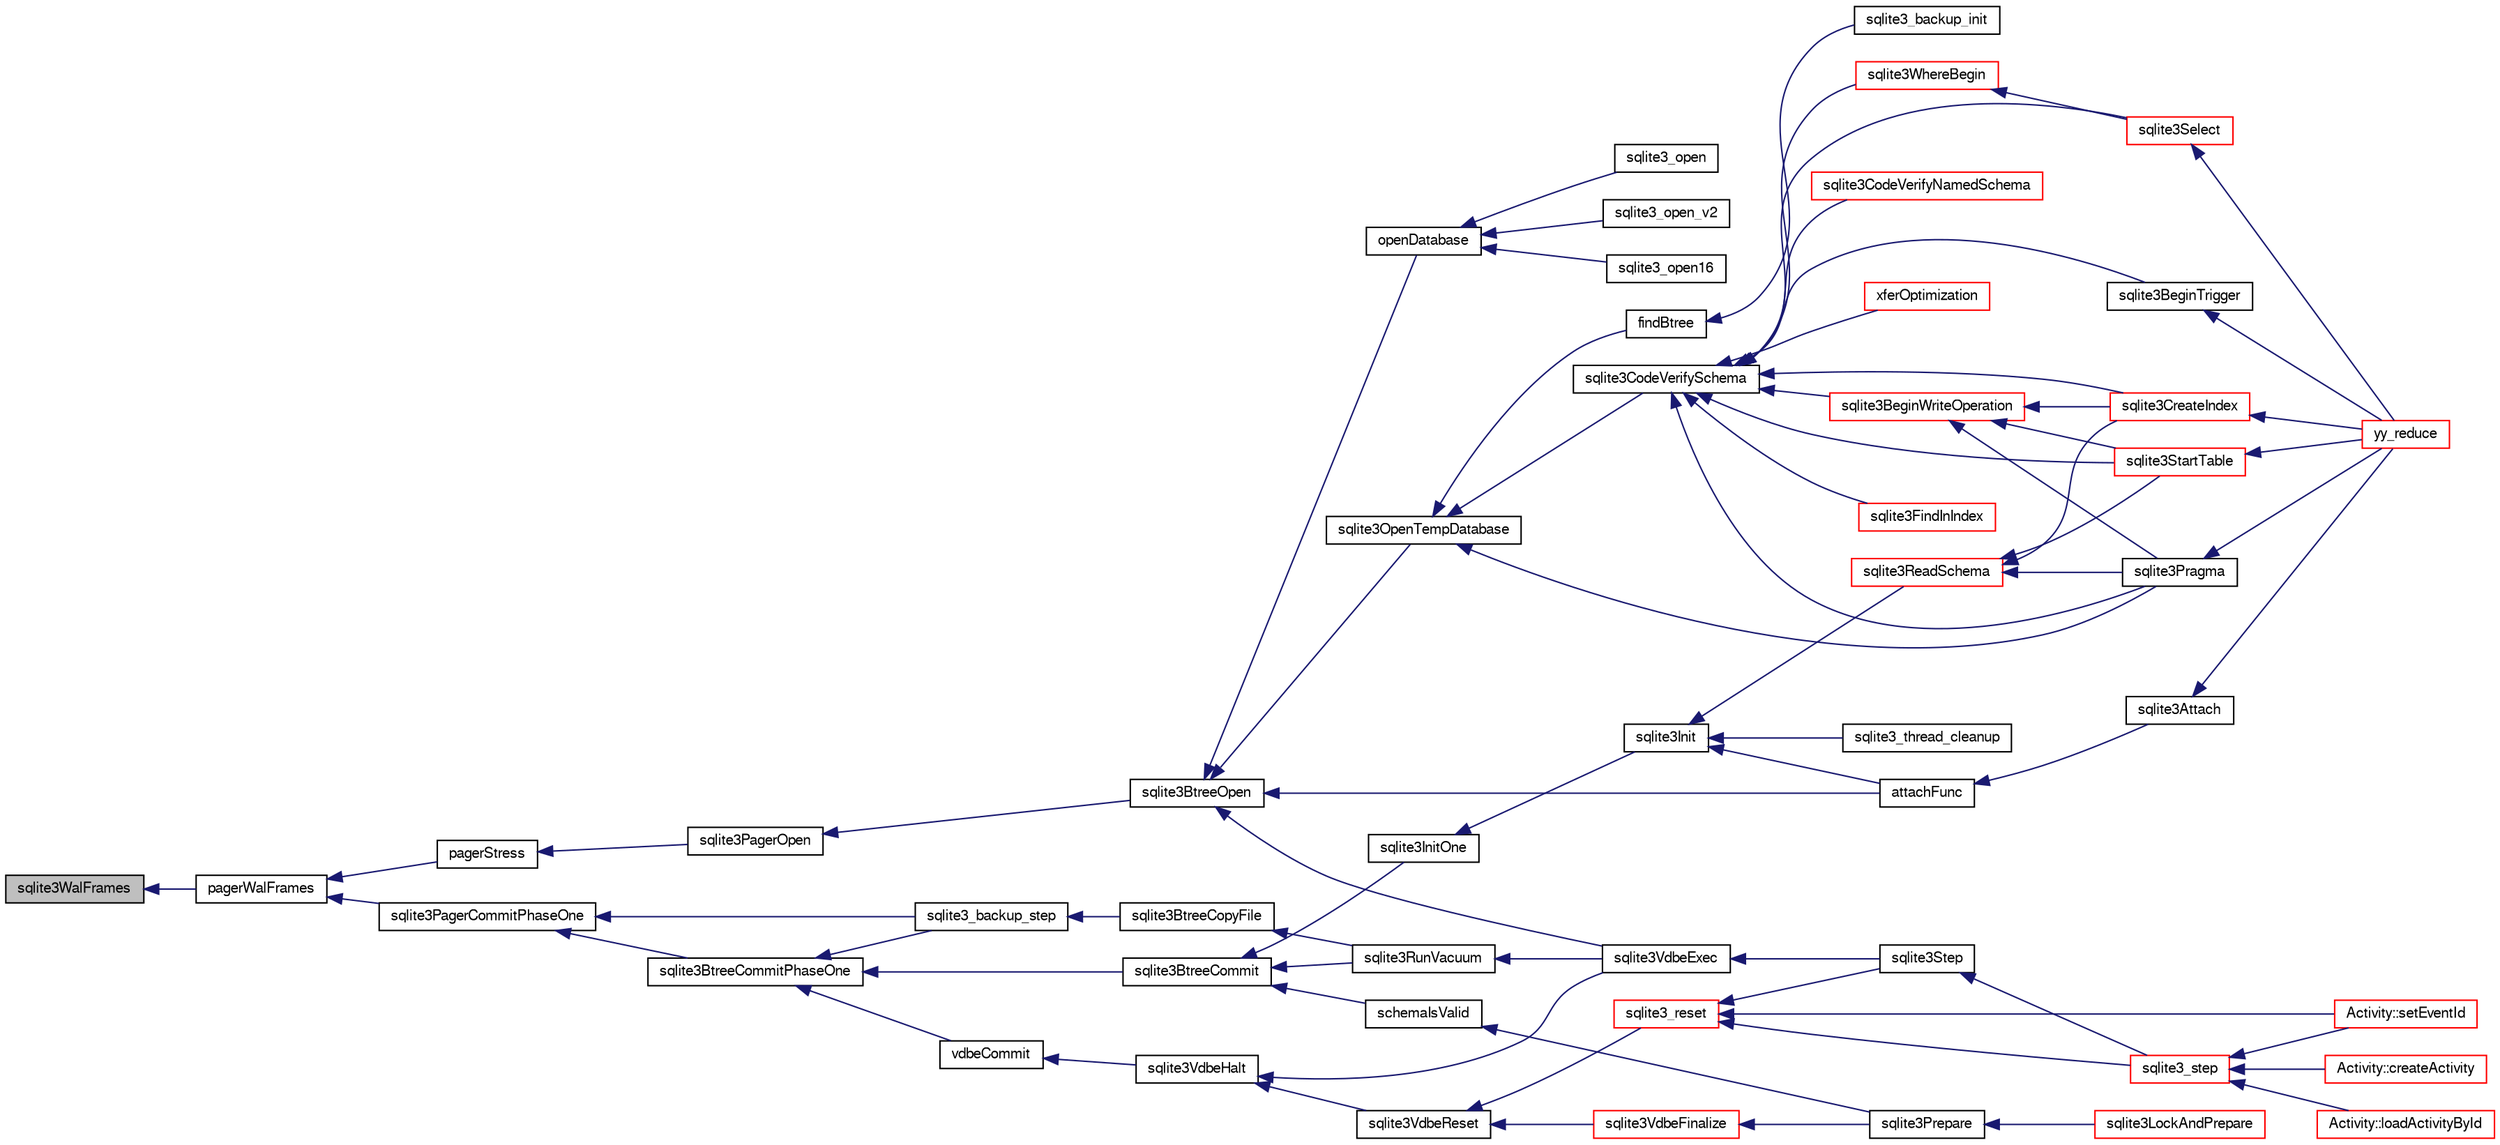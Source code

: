 digraph "sqlite3WalFrames"
{
  edge [fontname="FreeSans",fontsize="10",labelfontname="FreeSans",labelfontsize="10"];
  node [fontname="FreeSans",fontsize="10",shape=record];
  rankdir="LR";
  Node813049 [label="sqlite3WalFrames",height=0.2,width=0.4,color="black", fillcolor="grey75", style="filled", fontcolor="black"];
  Node813049 -> Node813050 [dir="back",color="midnightblue",fontsize="10",style="solid",fontname="FreeSans"];
  Node813050 [label="pagerWalFrames",height=0.2,width=0.4,color="black", fillcolor="white", style="filled",URL="$sqlite3_8c.html#a1675dba6bfeb50d8aa8a0509103fd004"];
  Node813050 -> Node813051 [dir="back",color="midnightblue",fontsize="10",style="solid",fontname="FreeSans"];
  Node813051 [label="pagerStress",height=0.2,width=0.4,color="black", fillcolor="white", style="filled",URL="$sqlite3_8c.html#abb21a3a371038e9e3e69af0f21a1b386"];
  Node813051 -> Node813052 [dir="back",color="midnightblue",fontsize="10",style="solid",fontname="FreeSans"];
  Node813052 [label="sqlite3PagerOpen",height=0.2,width=0.4,color="black", fillcolor="white", style="filled",URL="$sqlite3_8c.html#a5b4a74e8a1754922c482b7af19b30611"];
  Node813052 -> Node813053 [dir="back",color="midnightblue",fontsize="10",style="solid",fontname="FreeSans"];
  Node813053 [label="sqlite3BtreeOpen",height=0.2,width=0.4,color="black", fillcolor="white", style="filled",URL="$sqlite3_8c.html#a13dcb44dc34af6ce9d38de9c5aa975f9"];
  Node813053 -> Node813054 [dir="back",color="midnightblue",fontsize="10",style="solid",fontname="FreeSans"];
  Node813054 [label="sqlite3VdbeExec",height=0.2,width=0.4,color="black", fillcolor="white", style="filled",URL="$sqlite3_8c.html#a8ce40a614bdc56719c4d642b1e4dfb21"];
  Node813054 -> Node813055 [dir="back",color="midnightblue",fontsize="10",style="solid",fontname="FreeSans"];
  Node813055 [label="sqlite3Step",height=0.2,width=0.4,color="black", fillcolor="white", style="filled",URL="$sqlite3_8c.html#a3f2872e873e2758a4beedad1d5113554"];
  Node813055 -> Node813056 [dir="back",color="midnightblue",fontsize="10",style="solid",fontname="FreeSans"];
  Node813056 [label="sqlite3_step",height=0.2,width=0.4,color="red", fillcolor="white", style="filled",URL="$sqlite3_8h.html#ac1e491ce36b7471eb28387f7d3c74334"];
  Node813056 -> Node813057 [dir="back",color="midnightblue",fontsize="10",style="solid",fontname="FreeSans"];
  Node813057 [label="Activity::createActivity",height=0.2,width=0.4,color="red", fillcolor="white", style="filled",URL="$classActivity.html#a813cc5e52c14ab49b39014c134e3425b"];
  Node813056 -> Node813060 [dir="back",color="midnightblue",fontsize="10",style="solid",fontname="FreeSans"];
  Node813060 [label="Activity::loadActivityById",height=0.2,width=0.4,color="red", fillcolor="white", style="filled",URL="$classActivity.html#abe4ffb4f08a47212ebf9013259d9e7fd"];
  Node813056 -> Node813062 [dir="back",color="midnightblue",fontsize="10",style="solid",fontname="FreeSans"];
  Node813062 [label="Activity::setEventId",height=0.2,width=0.4,color="red", fillcolor="white", style="filled",URL="$classActivity.html#adb1d0fd0d08f473e068f0a4086bfa9ca"];
  Node813053 -> Node813082 [dir="back",color="midnightblue",fontsize="10",style="solid",fontname="FreeSans"];
  Node813082 [label="attachFunc",height=0.2,width=0.4,color="black", fillcolor="white", style="filled",URL="$sqlite3_8c.html#a69cb751a7da501b9a0aa37e0d7c3eaf7"];
  Node813082 -> Node813083 [dir="back",color="midnightblue",fontsize="10",style="solid",fontname="FreeSans"];
  Node813083 [label="sqlite3Attach",height=0.2,width=0.4,color="black", fillcolor="white", style="filled",URL="$sqlite3_8c.html#ae0907fe0b43cc1b4c7e6a16213e8546f"];
  Node813083 -> Node813084 [dir="back",color="midnightblue",fontsize="10",style="solid",fontname="FreeSans"];
  Node813084 [label="yy_reduce",height=0.2,width=0.4,color="red", fillcolor="white", style="filled",URL="$sqlite3_8c.html#a7c419a9b25711c666a9a2449ef377f14"];
  Node813053 -> Node813315 [dir="back",color="midnightblue",fontsize="10",style="solid",fontname="FreeSans"];
  Node813315 [label="sqlite3OpenTempDatabase",height=0.2,width=0.4,color="black", fillcolor="white", style="filled",URL="$sqlite3_8c.html#aaf3088380b731428b72d3b5777f93755"];
  Node813315 -> Node813259 [dir="back",color="midnightblue",fontsize="10",style="solid",fontname="FreeSans"];
  Node813259 [label="findBtree",height=0.2,width=0.4,color="black", fillcolor="white", style="filled",URL="$sqlite3_8c.html#ab4ee5743b77efd7f8832bf0b9315f973"];
  Node813259 -> Node813260 [dir="back",color="midnightblue",fontsize="10",style="solid",fontname="FreeSans"];
  Node813260 [label="sqlite3_backup_init",height=0.2,width=0.4,color="black", fillcolor="white", style="filled",URL="$sqlite3_8h.html#a9c9aa9e8edeb9910d93148a6621c1097"];
  Node813315 -> Node813316 [dir="back",color="midnightblue",fontsize="10",style="solid",fontname="FreeSans"];
  Node813316 [label="sqlite3CodeVerifySchema",height=0.2,width=0.4,color="black", fillcolor="white", style="filled",URL="$sqlite3_8c.html#ad9d8708d96f8416ec59ebf41c57000f9"];
  Node813316 -> Node813135 [dir="back",color="midnightblue",fontsize="10",style="solid",fontname="FreeSans"];
  Node813135 [label="sqlite3FindInIndex",height=0.2,width=0.4,color="red", fillcolor="white", style="filled",URL="$sqlite3_8c.html#af7d8c56ab0231f44bb5f87b3fafeffb2"];
  Node813316 -> Node813176 [dir="back",color="midnightblue",fontsize="10",style="solid",fontname="FreeSans"];
  Node813176 [label="sqlite3StartTable",height=0.2,width=0.4,color="red", fillcolor="white", style="filled",URL="$sqlite3_8c.html#af49b4395f39d9078a0dda2484c183012"];
  Node813176 -> Node813084 [dir="back",color="midnightblue",fontsize="10",style="solid",fontname="FreeSans"];
  Node813316 -> Node813093 [dir="back",color="midnightblue",fontsize="10",style="solid",fontname="FreeSans"];
  Node813093 [label="sqlite3CreateIndex",height=0.2,width=0.4,color="red", fillcolor="white", style="filled",URL="$sqlite3_8c.html#a8dbe5e590ab6c58a8c45f34f7c81e825"];
  Node813093 -> Node813084 [dir="back",color="midnightblue",fontsize="10",style="solid",fontname="FreeSans"];
  Node813316 -> Node813317 [dir="back",color="midnightblue",fontsize="10",style="solid",fontname="FreeSans"];
  Node813317 [label="sqlite3CodeVerifyNamedSchema",height=0.2,width=0.4,color="red", fillcolor="white", style="filled",URL="$sqlite3_8c.html#a30331e33b8e462cbe3aa83c8bddb8c0e"];
  Node813316 -> Node813318 [dir="back",color="midnightblue",fontsize="10",style="solid",fontname="FreeSans"];
  Node813318 [label="sqlite3BeginWriteOperation",height=0.2,width=0.4,color="red", fillcolor="white", style="filled",URL="$sqlite3_8c.html#a21b1b811bbe305f922244f8913c87f10"];
  Node813318 -> Node813176 [dir="back",color="midnightblue",fontsize="10",style="solid",fontname="FreeSans"];
  Node813318 -> Node813093 [dir="back",color="midnightblue",fontsize="10",style="solid",fontname="FreeSans"];
  Node813318 -> Node813132 [dir="back",color="midnightblue",fontsize="10",style="solid",fontname="FreeSans"];
  Node813132 [label="sqlite3Pragma",height=0.2,width=0.4,color="black", fillcolor="white", style="filled",URL="$sqlite3_8c.html#a111391370f58f8e6a6eca51fd34d62ed"];
  Node813132 -> Node813084 [dir="back",color="midnightblue",fontsize="10",style="solid",fontname="FreeSans"];
  Node813316 -> Node813113 [dir="back",color="midnightblue",fontsize="10",style="solid",fontname="FreeSans"];
  Node813113 [label="xferOptimization",height=0.2,width=0.4,color="red", fillcolor="white", style="filled",URL="$sqlite3_8c.html#ae85c90f7d064fe83f4ed930e708855d2"];
  Node813316 -> Node813132 [dir="back",color="midnightblue",fontsize="10",style="solid",fontname="FreeSans"];
  Node813316 -> Node813133 [dir="back",color="midnightblue",fontsize="10",style="solid",fontname="FreeSans"];
  Node813133 [label="sqlite3Select",height=0.2,width=0.4,color="red", fillcolor="white", style="filled",URL="$sqlite3_8c.html#a2465ee8c956209ba4b272477b7c21a45"];
  Node813133 -> Node813084 [dir="back",color="midnightblue",fontsize="10",style="solid",fontname="FreeSans"];
  Node813316 -> Node813112 [dir="back",color="midnightblue",fontsize="10",style="solid",fontname="FreeSans"];
  Node813112 [label="sqlite3BeginTrigger",height=0.2,width=0.4,color="black", fillcolor="white", style="filled",URL="$sqlite3_8c.html#ac20a731dbd52edec68a09962c7f39a4c"];
  Node813112 -> Node813084 [dir="back",color="midnightblue",fontsize="10",style="solid",fontname="FreeSans"];
  Node813316 -> Node813149 [dir="back",color="midnightblue",fontsize="10",style="solid",fontname="FreeSans"];
  Node813149 [label="sqlite3WhereBegin",height=0.2,width=0.4,color="red", fillcolor="white", style="filled",URL="$sqlite3_8c.html#acad049f5c9a96a8118cffd5e5ce89f7c"];
  Node813149 -> Node813133 [dir="back",color="midnightblue",fontsize="10",style="solid",fontname="FreeSans"];
  Node813315 -> Node813132 [dir="back",color="midnightblue",fontsize="10",style="solid",fontname="FreeSans"];
  Node813053 -> Node813289 [dir="back",color="midnightblue",fontsize="10",style="solid",fontname="FreeSans"];
  Node813289 [label="openDatabase",height=0.2,width=0.4,color="black", fillcolor="white", style="filled",URL="$sqlite3_8c.html#a6a9c3bc3a64234e863413f41db473758"];
  Node813289 -> Node813290 [dir="back",color="midnightblue",fontsize="10",style="solid",fontname="FreeSans"];
  Node813290 [label="sqlite3_open",height=0.2,width=0.4,color="black", fillcolor="white", style="filled",URL="$sqlite3_8h.html#a97ba966ed1acc38409786258268f5f71"];
  Node813289 -> Node813291 [dir="back",color="midnightblue",fontsize="10",style="solid",fontname="FreeSans"];
  Node813291 [label="sqlite3_open_v2",height=0.2,width=0.4,color="black", fillcolor="white", style="filled",URL="$sqlite3_8h.html#a140fe275b6975dc867cea50a65a217c4"];
  Node813289 -> Node813292 [dir="back",color="midnightblue",fontsize="10",style="solid",fontname="FreeSans"];
  Node813292 [label="sqlite3_open16",height=0.2,width=0.4,color="black", fillcolor="white", style="filled",URL="$sqlite3_8h.html#adbc401bb96713f32e553db32f6f3ca33"];
  Node813050 -> Node813320 [dir="back",color="midnightblue",fontsize="10",style="solid",fontname="FreeSans"];
  Node813320 [label="sqlite3PagerCommitPhaseOne",height=0.2,width=0.4,color="black", fillcolor="white", style="filled",URL="$sqlite3_8c.html#a2baf986bff9120486e9acc5951494ea7"];
  Node813320 -> Node813321 [dir="back",color="midnightblue",fontsize="10",style="solid",fontname="FreeSans"];
  Node813321 [label="sqlite3BtreeCommitPhaseOne",height=0.2,width=0.4,color="black", fillcolor="white", style="filled",URL="$sqlite3_8c.html#ae266cba101e64ad99a166f237532e262"];
  Node813321 -> Node813322 [dir="back",color="midnightblue",fontsize="10",style="solid",fontname="FreeSans"];
  Node813322 [label="sqlite3BtreeCommit",height=0.2,width=0.4,color="black", fillcolor="white", style="filled",URL="$sqlite3_8c.html#a8e56ab314556935f9f73080147d26419"];
  Node813322 -> Node813080 [dir="back",color="midnightblue",fontsize="10",style="solid",fontname="FreeSans"];
  Node813080 [label="sqlite3InitOne",height=0.2,width=0.4,color="black", fillcolor="white", style="filled",URL="$sqlite3_8c.html#ac4318b25df65269906b0379251fe9b85"];
  Node813080 -> Node813081 [dir="back",color="midnightblue",fontsize="10",style="solid",fontname="FreeSans"];
  Node813081 [label="sqlite3Init",height=0.2,width=0.4,color="black", fillcolor="white", style="filled",URL="$sqlite3_8c.html#aed74e3dc765631a833f522f425ff5a48"];
  Node813081 -> Node813082 [dir="back",color="midnightblue",fontsize="10",style="solid",fontname="FreeSans"];
  Node813081 -> Node813086 [dir="back",color="midnightblue",fontsize="10",style="solid",fontname="FreeSans"];
  Node813086 [label="sqlite3ReadSchema",height=0.2,width=0.4,color="red", fillcolor="white", style="filled",URL="$sqlite3_8c.html#ac41a97f30334f7d35b2b5713097eca90"];
  Node813086 -> Node813176 [dir="back",color="midnightblue",fontsize="10",style="solid",fontname="FreeSans"];
  Node813086 -> Node813093 [dir="back",color="midnightblue",fontsize="10",style="solid",fontname="FreeSans"];
  Node813086 -> Node813132 [dir="back",color="midnightblue",fontsize="10",style="solid",fontname="FreeSans"];
  Node813081 -> Node813180 [dir="back",color="midnightblue",fontsize="10",style="solid",fontname="FreeSans"];
  Node813180 [label="sqlite3_thread_cleanup",height=0.2,width=0.4,color="black", fillcolor="white", style="filled",URL="$sqlite3_8h.html#a34980c829db84f02e1a1599063469f06"];
  Node813322 -> Node813265 [dir="back",color="midnightblue",fontsize="10",style="solid",fontname="FreeSans"];
  Node813265 [label="schemaIsValid",height=0.2,width=0.4,color="black", fillcolor="white", style="filled",URL="$sqlite3_8c.html#a7c466fe28e7ca6f46b8bf72c46d9738d"];
  Node813265 -> Node813233 [dir="back",color="midnightblue",fontsize="10",style="solid",fontname="FreeSans"];
  Node813233 [label="sqlite3Prepare",height=0.2,width=0.4,color="black", fillcolor="white", style="filled",URL="$sqlite3_8c.html#acb25890858d0bf4b12eb7aae569f0c7b"];
  Node813233 -> Node813234 [dir="back",color="midnightblue",fontsize="10",style="solid",fontname="FreeSans"];
  Node813234 [label="sqlite3LockAndPrepare",height=0.2,width=0.4,color="red", fillcolor="white", style="filled",URL="$sqlite3_8c.html#a5db1ec5589aa2b02c6d979211a8789bd"];
  Node813322 -> Node813240 [dir="back",color="midnightblue",fontsize="10",style="solid",fontname="FreeSans"];
  Node813240 [label="sqlite3RunVacuum",height=0.2,width=0.4,color="black", fillcolor="white", style="filled",URL="$sqlite3_8c.html#a5e83ddc7b3e7e8e79ad5d1fc92de1d2f"];
  Node813240 -> Node813054 [dir="back",color="midnightblue",fontsize="10",style="solid",fontname="FreeSans"];
  Node813321 -> Node813267 [dir="back",color="midnightblue",fontsize="10",style="solid",fontname="FreeSans"];
  Node813267 [label="sqlite3_backup_step",height=0.2,width=0.4,color="black", fillcolor="white", style="filled",URL="$sqlite3_8h.html#a1699b75e98d082eebc465a9e64c35269"];
  Node813267 -> Node813268 [dir="back",color="midnightblue",fontsize="10",style="solid",fontname="FreeSans"];
  Node813268 [label="sqlite3BtreeCopyFile",height=0.2,width=0.4,color="black", fillcolor="white", style="filled",URL="$sqlite3_8c.html#a4d9e19a79f0d5c1dfcef0bd137ae83f9"];
  Node813268 -> Node813240 [dir="back",color="midnightblue",fontsize="10",style="solid",fontname="FreeSans"];
  Node813321 -> Node813323 [dir="back",color="midnightblue",fontsize="10",style="solid",fontname="FreeSans"];
  Node813323 [label="vdbeCommit",height=0.2,width=0.4,color="black", fillcolor="white", style="filled",URL="$sqlite3_8c.html#a5d7f1e0625451b987728f600cfe1b92d"];
  Node813323 -> Node813273 [dir="back",color="midnightblue",fontsize="10",style="solid",fontname="FreeSans"];
  Node813273 [label="sqlite3VdbeHalt",height=0.2,width=0.4,color="black", fillcolor="white", style="filled",URL="$sqlite3_8c.html#a8d1d99703d999190fbc35ecc981cb709"];
  Node813273 -> Node813274 [dir="back",color="midnightblue",fontsize="10",style="solid",fontname="FreeSans"];
  Node813274 [label="sqlite3VdbeReset",height=0.2,width=0.4,color="black", fillcolor="white", style="filled",URL="$sqlite3_8c.html#a315a913742f7267f90d46d41446353b1"];
  Node813274 -> Node813275 [dir="back",color="midnightblue",fontsize="10",style="solid",fontname="FreeSans"];
  Node813275 [label="sqlite3VdbeFinalize",height=0.2,width=0.4,color="red", fillcolor="white", style="filled",URL="$sqlite3_8c.html#af81e0c8d03b71610d3a826469f67bbd4"];
  Node813275 -> Node813233 [dir="back",color="midnightblue",fontsize="10",style="solid",fontname="FreeSans"];
  Node813274 -> Node813282 [dir="back",color="midnightblue",fontsize="10",style="solid",fontname="FreeSans"];
  Node813282 [label="sqlite3_reset",height=0.2,width=0.4,color="red", fillcolor="white", style="filled",URL="$sqlite3_8h.html#a758efebc2e95694959ab0e74b397984c"];
  Node813282 -> Node813062 [dir="back",color="midnightblue",fontsize="10",style="solid",fontname="FreeSans"];
  Node813282 -> Node813055 [dir="back",color="midnightblue",fontsize="10",style="solid",fontname="FreeSans"];
  Node813282 -> Node813056 [dir="back",color="midnightblue",fontsize="10",style="solid",fontname="FreeSans"];
  Node813273 -> Node813054 [dir="back",color="midnightblue",fontsize="10",style="solid",fontname="FreeSans"];
  Node813320 -> Node813267 [dir="back",color="midnightblue",fontsize="10",style="solid",fontname="FreeSans"];
}
